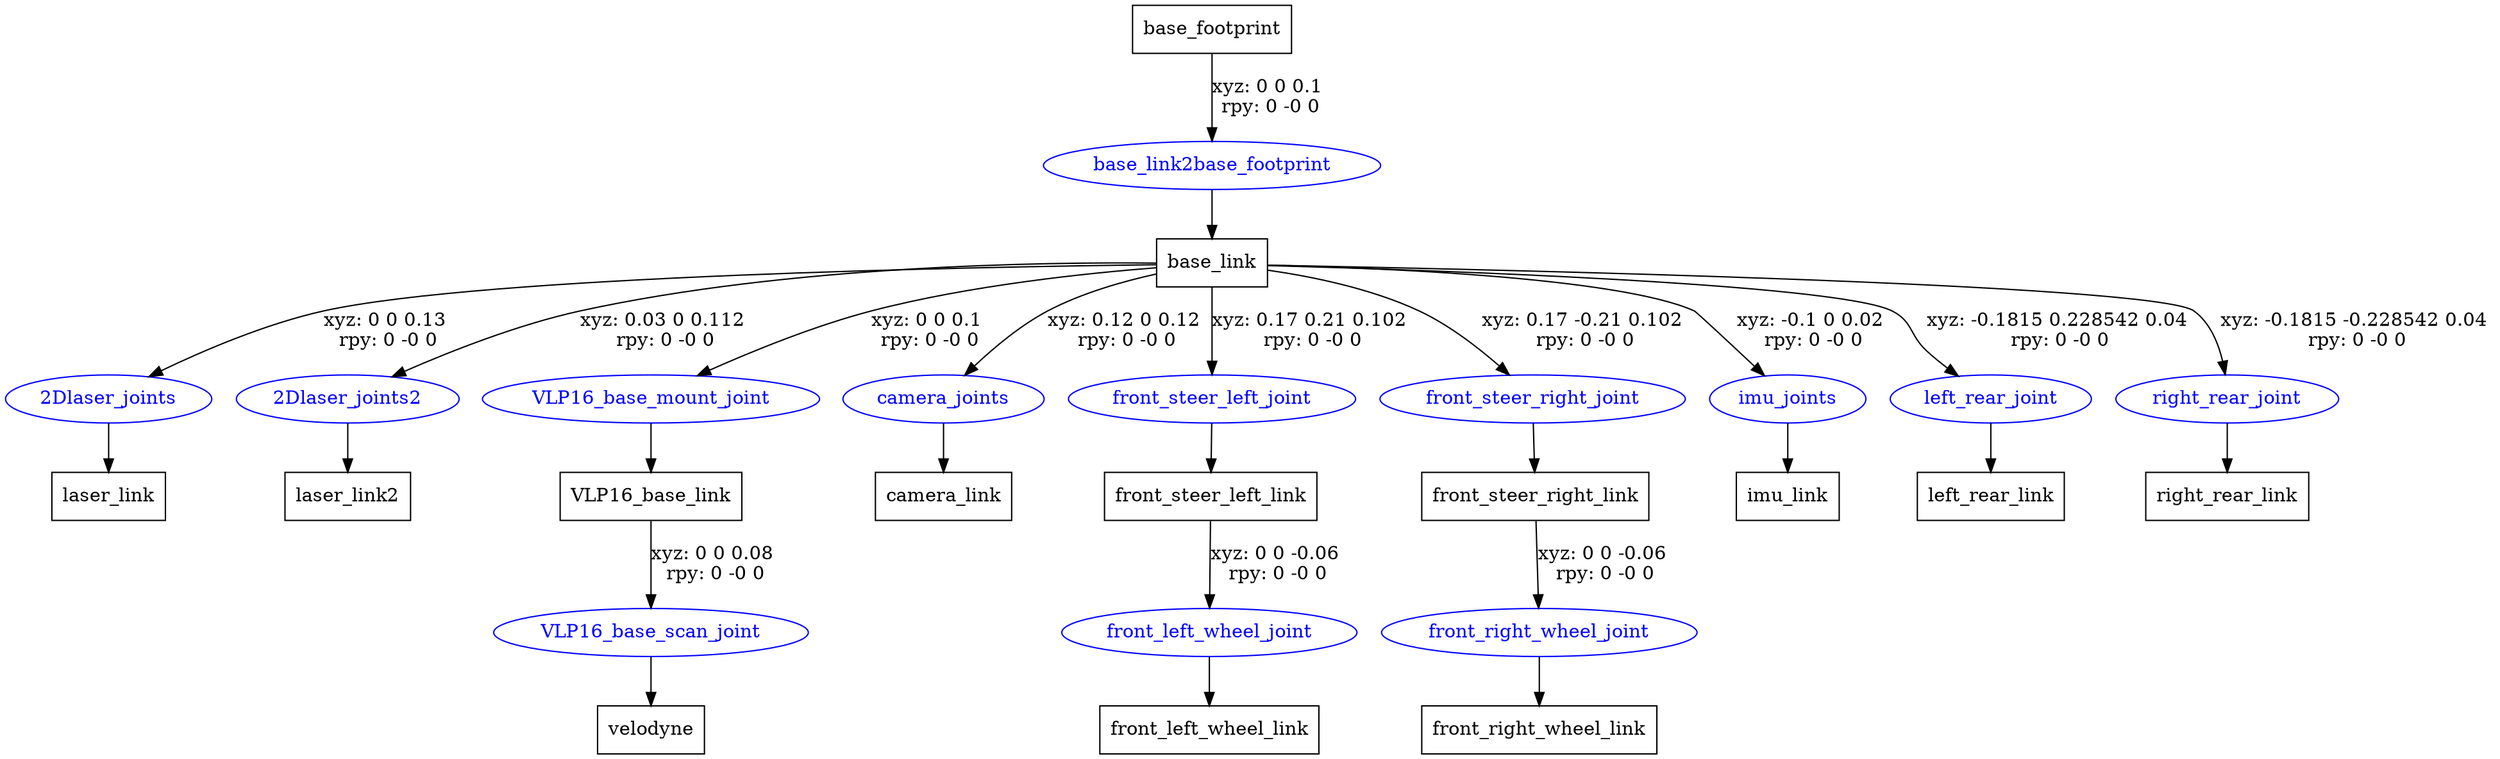 digraph G {
node [shape=box];
"base_footprint" [label="base_footprint"];
"base_link" [label="base_link"];
"laser_link" [label="laser_link"];
"laser_link2" [label="laser_link2"];
"VLP16_base_link" [label="VLP16_base_link"];
"velodyne" [label="velodyne"];
"camera_link" [label="camera_link"];
"front_steer_left_link" [label="front_steer_left_link"];
"front_left_wheel_link" [label="front_left_wheel_link"];
"front_steer_right_link" [label="front_steer_right_link"];
"front_right_wheel_link" [label="front_right_wheel_link"];
"imu_link" [label="imu_link"];
"left_rear_link" [label="left_rear_link"];
"right_rear_link" [label="right_rear_link"];
node [shape=ellipse, color=blue, fontcolor=blue];
"base_footprint" -> "base_link2base_footprint" [label="xyz: 0 0 0.1 \nrpy: 0 -0 0"]
"base_link2base_footprint" -> "base_link"
"base_link" -> "2Dlaser_joints" [label="xyz: 0 0 0.13 \nrpy: 0 -0 0"]
"2Dlaser_joints" -> "laser_link"
"base_link" -> "2Dlaser_joints2" [label="xyz: 0.03 0 0.112 \nrpy: 0 -0 0"]
"2Dlaser_joints2" -> "laser_link2"
"base_link" -> "VLP16_base_mount_joint" [label="xyz: 0 0 0.1 \nrpy: 0 -0 0"]
"VLP16_base_mount_joint" -> "VLP16_base_link"
"VLP16_base_link" -> "VLP16_base_scan_joint" [label="xyz: 0 0 0.08 \nrpy: 0 -0 0"]
"VLP16_base_scan_joint" -> "velodyne"
"base_link" -> "camera_joints" [label="xyz: 0.12 0 0.12 \nrpy: 0 -0 0"]
"camera_joints" -> "camera_link"
"base_link" -> "front_steer_left_joint" [label="xyz: 0.17 0.21 0.102 \nrpy: 0 -0 0"]
"front_steer_left_joint" -> "front_steer_left_link"
"front_steer_left_link" -> "front_left_wheel_joint" [label="xyz: 0 0 -0.06 \nrpy: 0 -0 0"]
"front_left_wheel_joint" -> "front_left_wheel_link"
"base_link" -> "front_steer_right_joint" [label="xyz: 0.17 -0.21 0.102 \nrpy: 0 -0 0"]
"front_steer_right_joint" -> "front_steer_right_link"
"front_steer_right_link" -> "front_right_wheel_joint" [label="xyz: 0 0 -0.06 \nrpy: 0 -0 0"]
"front_right_wheel_joint" -> "front_right_wheel_link"
"base_link" -> "imu_joints" [label="xyz: -0.1 0 0.02 \nrpy: 0 -0 0"]
"imu_joints" -> "imu_link"
"base_link" -> "left_rear_joint" [label="xyz: -0.1815 0.228542 0.04 \nrpy: 0 -0 0"]
"left_rear_joint" -> "left_rear_link"
"base_link" -> "right_rear_joint" [label="xyz: -0.1815 -0.228542 0.04 \nrpy: 0 -0 0"]
"right_rear_joint" -> "right_rear_link"
}
